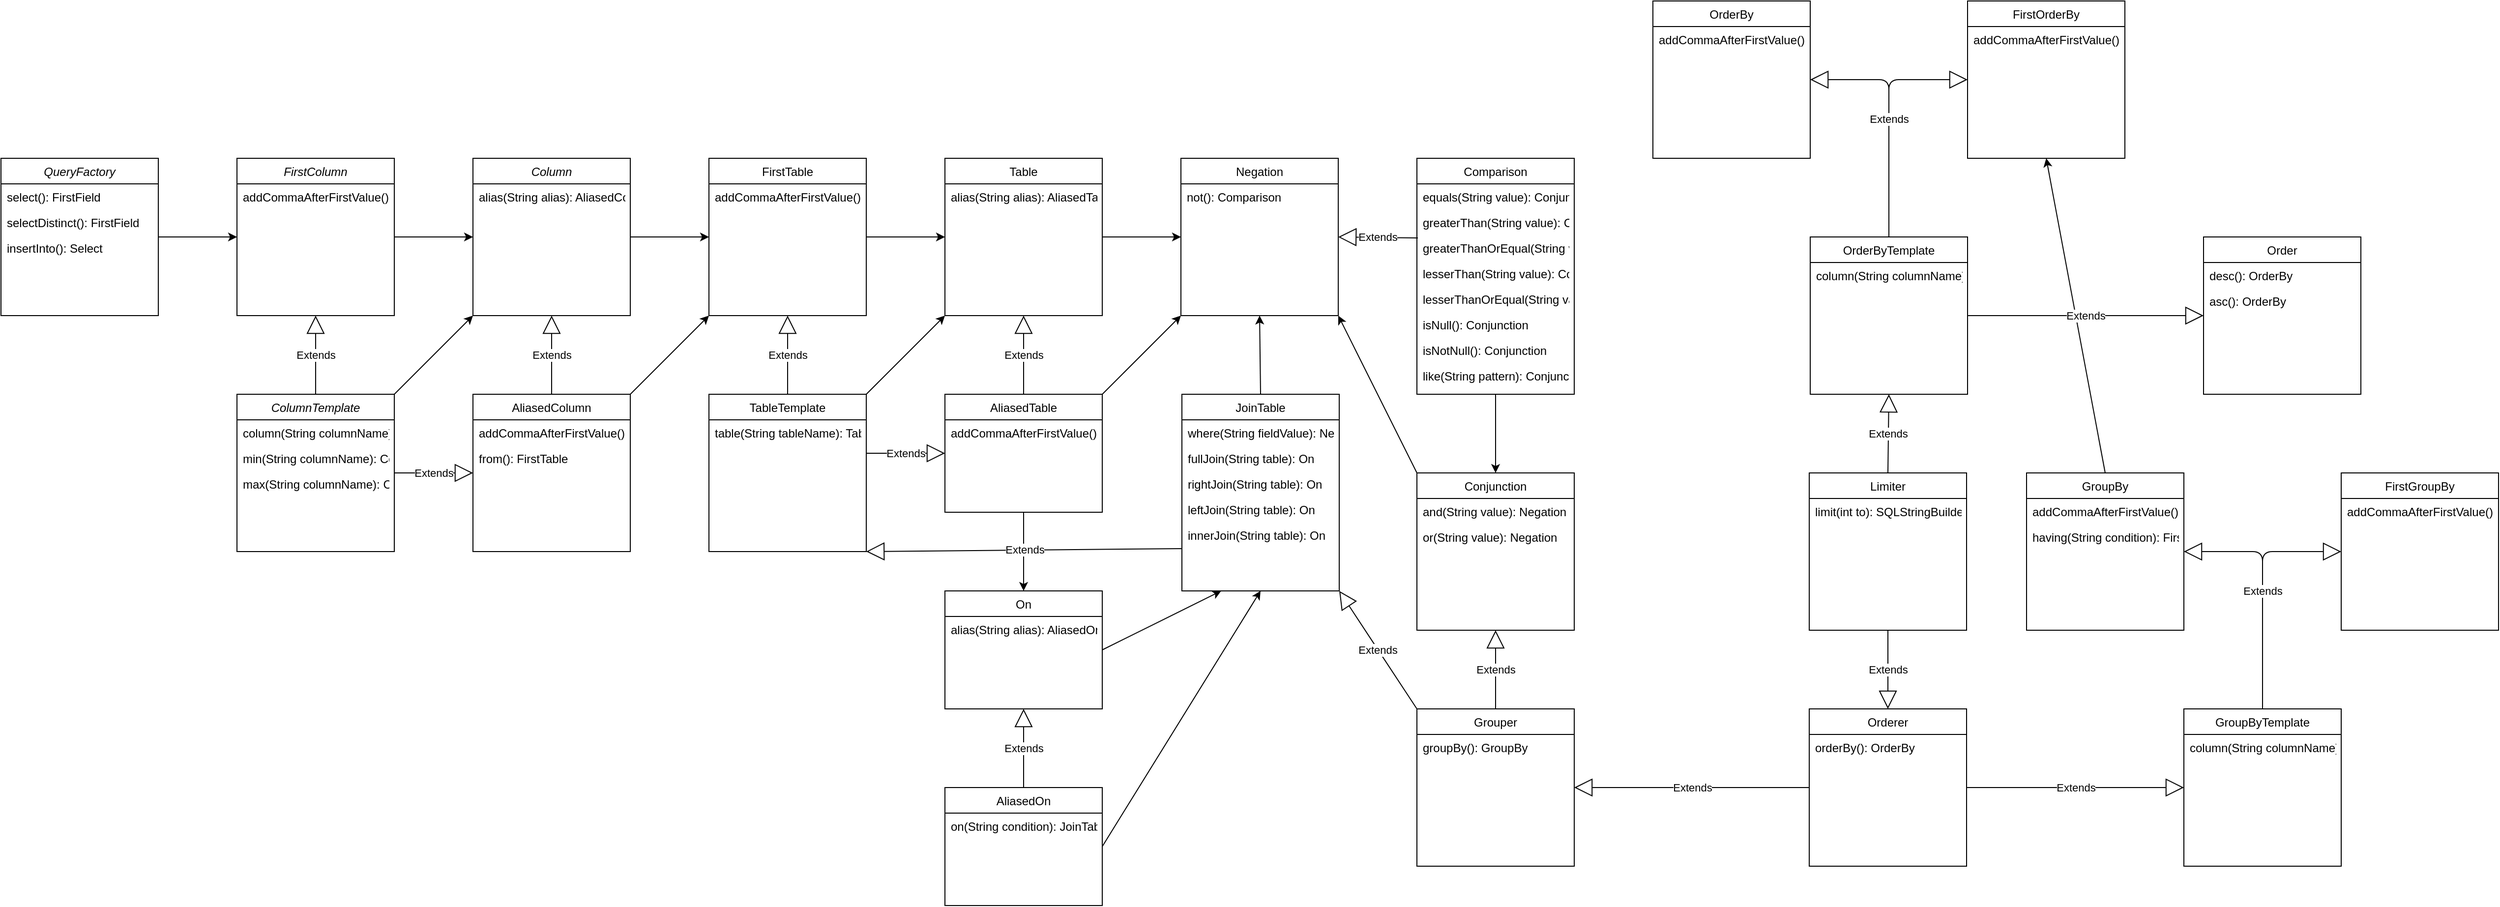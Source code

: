 <mxfile version="14.6.6" type="device"><diagram id="C5RBs43oDa-KdzZeNtuy" name="Page-1"><mxGraphModel dx="1026" dy="450" grid="1" gridSize="10" guides="1" tooltips="1" connect="1" arrows="1" fold="1" page="1" pageScale="1" pageWidth="827" pageHeight="1169" math="0" shadow="0"><root><mxCell id="WIyWlLk6GJQsqaUBKTNV-0"/><mxCell id="WIyWlLk6GJQsqaUBKTNV-1" parent="WIyWlLk6GJQsqaUBKTNV-0"/><mxCell id="zkfFHV4jXpPFQw0GAbJ--0" value="Column" style="swimlane;fontStyle=2;align=center;verticalAlign=top;childLayout=stackLayout;horizontal=1;startSize=26;horizontalStack=0;resizeParent=1;resizeLast=0;collapsible=1;marginBottom=0;rounded=0;shadow=0;strokeWidth=1;" parent="WIyWlLk6GJQsqaUBKTNV-1" vertex="1"><mxGeometry x="520" y="280" width="160" height="160" as="geometry"><mxRectangle x="230" y="140" width="160" height="26" as="alternateBounds"/></mxGeometry></mxCell><mxCell id="h24zk3NHVWU1S0sZ4Jsn-0" value="alias(String alias): AliasedColumn" style="text;align=left;verticalAlign=top;spacingLeft=4;spacingRight=4;overflow=hidden;rotatable=0;points=[[0,0.5],[1,0.5]];portConstraint=eastwest;" parent="zkfFHV4jXpPFQw0GAbJ--0" vertex="1"><mxGeometry y="26" width="160" height="26" as="geometry"/></mxCell><mxCell id="zkfFHV4jXpPFQw0GAbJ--17" value="Table" style="swimlane;fontStyle=0;align=center;verticalAlign=top;childLayout=stackLayout;horizontal=1;startSize=26;horizontalStack=0;resizeParent=1;resizeLast=0;collapsible=1;marginBottom=0;rounded=0;shadow=0;strokeWidth=1;" parent="WIyWlLk6GJQsqaUBKTNV-1" vertex="1"><mxGeometry x="1000" y="280" width="160" height="160" as="geometry"><mxRectangle x="550" y="140" width="160" height="26" as="alternateBounds"/></mxGeometry></mxCell><mxCell id="zkfFHV4jXpPFQw0GAbJ--24" value="alias(String alias): AliasedTable" style="text;align=left;verticalAlign=top;spacingLeft=4;spacingRight=4;overflow=hidden;rotatable=0;points=[[0,0.5],[1,0.5]];portConstraint=eastwest;" parent="zkfFHV4jXpPFQw0GAbJ--17" vertex="1"><mxGeometry y="26" width="160" height="26" as="geometry"/></mxCell><mxCell id="h24zk3NHVWU1S0sZ4Jsn-3" value="Conjunction" style="swimlane;fontStyle=0;align=center;verticalAlign=top;childLayout=stackLayout;horizontal=1;startSize=26;horizontalStack=0;resizeParent=1;resizeLast=0;collapsible=1;marginBottom=0;rounded=0;shadow=0;strokeWidth=1;" parent="WIyWlLk6GJQsqaUBKTNV-1" vertex="1"><mxGeometry x="1480" y="600" width="160" height="160" as="geometry"><mxRectangle x="550" y="140" width="160" height="26" as="alternateBounds"/></mxGeometry></mxCell><mxCell id="h24zk3NHVWU1S0sZ4Jsn-6" value="and(String value): Negation" style="text;align=left;verticalAlign=top;spacingLeft=4;spacingRight=4;overflow=hidden;rotatable=0;points=[[0,0.5],[1,0.5]];portConstraint=eastwest;" parent="h24zk3NHVWU1S0sZ4Jsn-3" vertex="1"><mxGeometry y="26" width="160" height="26" as="geometry"/></mxCell><mxCell id="h24zk3NHVWU1S0sZ4Jsn-32" value="or(String value): Negation" style="text;align=left;verticalAlign=top;spacingLeft=4;spacingRight=4;overflow=hidden;rotatable=0;points=[[0,0.5],[1,0.5]];portConstraint=eastwest;" parent="h24zk3NHVWU1S0sZ4Jsn-3" vertex="1"><mxGeometry y="52" width="160" height="26" as="geometry"/></mxCell><mxCell id="h24zk3NHVWU1S0sZ4Jsn-11" value="QueryFactory" style="swimlane;fontStyle=2;align=center;verticalAlign=top;childLayout=stackLayout;horizontal=1;startSize=26;horizontalStack=0;resizeParent=1;resizeLast=0;collapsible=1;marginBottom=0;rounded=0;shadow=0;strokeWidth=1;" parent="WIyWlLk6GJQsqaUBKTNV-1" vertex="1"><mxGeometry x="40" y="280" width="160" height="160" as="geometry"><mxRectangle x="230" y="140" width="160" height="26" as="alternateBounds"/></mxGeometry></mxCell><mxCell id="h24zk3NHVWU1S0sZ4Jsn-12" value="select(): FirstField" style="text;align=left;verticalAlign=top;spacingLeft=4;spacingRight=4;overflow=hidden;rotatable=0;points=[[0,0.5],[1,0.5]];portConstraint=eastwest;" parent="h24zk3NHVWU1S0sZ4Jsn-11" vertex="1"><mxGeometry y="26" width="160" height="26" as="geometry"/></mxCell><mxCell id="h24zk3NHVWU1S0sZ4Jsn-14" value="selectDistinct(): FirstField" style="text;align=left;verticalAlign=top;spacingLeft=4;spacingRight=4;overflow=hidden;rotatable=0;points=[[0,0.5],[1,0.5]];portConstraint=eastwest;" parent="h24zk3NHVWU1S0sZ4Jsn-11" vertex="1"><mxGeometry y="52" width="160" height="26" as="geometry"/></mxCell><mxCell id="h1repfMXLiARq4BlfmfQ-0" value="insertInto(): Select" style="text;align=left;verticalAlign=top;spacingLeft=4;spacingRight=4;overflow=hidden;rotatable=0;points=[[0,0.5],[1,0.5]];portConstraint=eastwest;" parent="h24zk3NHVWU1S0sZ4Jsn-11" vertex="1"><mxGeometry y="78" width="160" height="26" as="geometry"/></mxCell><mxCell id="h24zk3NHVWU1S0sZ4Jsn-25" value="AliasedColumn" style="swimlane;fontStyle=0;align=center;verticalAlign=top;childLayout=stackLayout;horizontal=1;startSize=26;horizontalStack=0;resizeParent=1;resizeLast=0;collapsible=1;marginBottom=0;rounded=0;shadow=0;strokeWidth=1;" parent="WIyWlLk6GJQsqaUBKTNV-1" vertex="1"><mxGeometry x="520" y="520" width="160" height="160" as="geometry"><mxRectangle x="550" y="140" width="160" height="26" as="alternateBounds"/></mxGeometry></mxCell><mxCell id="Hs2EF_9010h0EkMGhD_J-79" value="addCommaAfterFirstValue(): void" style="text;align=left;verticalAlign=top;spacingLeft=4;spacingRight=4;overflow=hidden;rotatable=0;points=[[0,0.5],[1,0.5]];portConstraint=eastwest;" vertex="1" parent="h24zk3NHVWU1S0sZ4Jsn-25"><mxGeometry y="26" width="160" height="26" as="geometry"/></mxCell><mxCell id="h24zk3NHVWU1S0sZ4Jsn-28" value="from(): FirstTable" style="text;align=left;verticalAlign=top;spacingLeft=4;spacingRight=4;overflow=hidden;rotatable=0;points=[[0,0.5],[1,0.5]];portConstraint=eastwest;" parent="h24zk3NHVWU1S0sZ4Jsn-25" vertex="1"><mxGeometry y="52" width="160" height="26" as="geometry"/></mxCell><mxCell id="h24zk3NHVWU1S0sZ4Jsn-30" value="" style="endArrow=classic;html=1;entryX=0;entryY=0.5;entryDx=0;entryDy=0;" parent="WIyWlLk6GJQsqaUBKTNV-1" target="Hs2EF_9010h0EkMGhD_J-81" edge="1"><mxGeometry width="50" height="50" relative="1" as="geometry"><mxPoint x="680" y="360" as="sourcePoint"/><mxPoint x="760" y="397" as="targetPoint"/></mxGeometry></mxCell><mxCell id="h24zk3NHVWU1S0sZ4Jsn-34" value="On" style="swimlane;fontStyle=0;align=center;verticalAlign=top;childLayout=stackLayout;horizontal=1;startSize=26;horizontalStack=0;resizeParent=1;resizeLast=0;collapsible=1;marginBottom=0;rounded=0;shadow=0;strokeWidth=1;" parent="WIyWlLk6GJQsqaUBKTNV-1" vertex="1"><mxGeometry x="1000" y="720" width="160" height="120" as="geometry"><mxRectangle x="550" y="140" width="160" height="26" as="alternateBounds"/></mxGeometry></mxCell><mxCell id="Hs2EF_9010h0EkMGhD_J-50" value="alias(String alias): AliasedOn" style="text;align=left;verticalAlign=top;spacingLeft=4;spacingRight=4;overflow=hidden;rotatable=0;points=[[0,0.5],[1,0.5]];portConstraint=eastwest;" vertex="1" parent="h24zk3NHVWU1S0sZ4Jsn-34"><mxGeometry y="26" width="160" height="26" as="geometry"/></mxCell><mxCell id="h24zk3NHVWU1S0sZ4Jsn-42" value="" style="endArrow=classic;html=1;entryX=0;entryY=1;entryDx=0;entryDy=0;exitX=1;exitY=0;exitDx=0;exitDy=0;" parent="WIyWlLk6GJQsqaUBKTNV-1" source="h24zk3NHVWU1S0sZ4Jsn-25" target="Hs2EF_9010h0EkMGhD_J-81" edge="1"><mxGeometry width="50" height="50" relative="1" as="geometry"><mxPoint x="680" y="530" as="sourcePoint"/><mxPoint x="760" y="531" as="targetPoint"/></mxGeometry></mxCell><mxCell id="h24zk3NHVWU1S0sZ4Jsn-43" value="Negation" style="swimlane;fontStyle=0;align=center;verticalAlign=top;childLayout=stackLayout;horizontal=1;startSize=26;horizontalStack=0;resizeParent=1;resizeLast=0;collapsible=1;marginBottom=0;rounded=0;shadow=0;strokeWidth=1;" parent="WIyWlLk6GJQsqaUBKTNV-1" vertex="1"><mxGeometry x="1240" y="280" width="160" height="160" as="geometry"><mxRectangle x="550" y="140" width="160" height="26" as="alternateBounds"/></mxGeometry></mxCell><mxCell id="h24zk3NHVWU1S0sZ4Jsn-48" value="not(): Comparison" style="text;align=left;verticalAlign=top;spacingLeft=4;spacingRight=4;overflow=hidden;rotatable=0;points=[[0,0.5],[1,0.5]];portConstraint=eastwest;" parent="h24zk3NHVWU1S0sZ4Jsn-43" vertex="1"><mxGeometry y="26" width="160" height="26" as="geometry"/></mxCell><mxCell id="h24zk3NHVWU1S0sZ4Jsn-49" value="" style="endArrow=classic;html=1;entryX=0;entryY=0.5;entryDx=0;entryDy=0;exitX=1;exitY=0.5;exitDx=0;exitDy=0;" parent="WIyWlLk6GJQsqaUBKTNV-1" source="zkfFHV4jXpPFQw0GAbJ--17" target="h24zk3NHVWU1S0sZ4Jsn-43" edge="1"><mxGeometry width="50" height="50" relative="1" as="geometry"><mxPoint x="1170" y="390" as="sourcePoint"/><mxPoint x="1250" y="390" as="targetPoint"/></mxGeometry></mxCell><mxCell id="h24zk3NHVWU1S0sZ4Jsn-52" value="FirstColumn" style="swimlane;fontStyle=2;align=center;verticalAlign=top;childLayout=stackLayout;horizontal=1;startSize=26;horizontalStack=0;resizeParent=1;resizeLast=0;collapsible=1;marginBottom=0;rounded=0;shadow=0;strokeWidth=1;" parent="WIyWlLk6GJQsqaUBKTNV-1" vertex="1"><mxGeometry x="280" y="280" width="160" height="160" as="geometry"><mxRectangle x="230" y="140" width="160" height="26" as="alternateBounds"/></mxGeometry></mxCell><mxCell id="Hs2EF_9010h0EkMGhD_J-70" value="addCommaAfterFirstValue(): void" style="text;align=left;verticalAlign=top;spacingLeft=4;spacingRight=4;overflow=hidden;rotatable=0;points=[[0,0.5],[1,0.5]];portConstraint=eastwest;" vertex="1" parent="h24zk3NHVWU1S0sZ4Jsn-52"><mxGeometry y="26" width="160" height="26" as="geometry"/></mxCell><mxCell id="h24zk3NHVWU1S0sZ4Jsn-60" value="" style="endArrow=classic;html=1;entryX=0;entryY=0.5;entryDx=0;entryDy=0;exitX=1;exitY=0.5;exitDx=0;exitDy=0;" parent="WIyWlLk6GJQsqaUBKTNV-1" source="h24zk3NHVWU1S0sZ4Jsn-52" target="zkfFHV4jXpPFQw0GAbJ--0" edge="1"><mxGeometry width="50" height="50" relative="1" as="geometry"><mxPoint x="440" y="379" as="sourcePoint"/><mxPoint x="520" y="379" as="targetPoint"/></mxGeometry></mxCell><mxCell id="h1repfMXLiARq4BlfmfQ-1" value="" style="endArrow=classic;html=1;entryX=0;entryY=0.5;entryDx=0;entryDy=0;exitX=1;exitY=0.077;exitDx=0;exitDy=0;exitPerimeter=0;" parent="WIyWlLk6GJQsqaUBKTNV-1" source="h1repfMXLiARq4BlfmfQ-0" target="h24zk3NHVWU1S0sZ4Jsn-52" edge="1"><mxGeometry width="50" height="50" relative="1" as="geometry"><mxPoint x="240" y="371" as="sourcePoint"/><mxPoint x="280" y="371" as="targetPoint"/></mxGeometry></mxCell><mxCell id="h1repfMXLiARq4BlfmfQ-3" value="AliasedTable" style="swimlane;fontStyle=0;align=center;verticalAlign=top;childLayout=stackLayout;horizontal=1;startSize=26;horizontalStack=0;resizeParent=1;resizeLast=0;collapsible=1;marginBottom=0;rounded=0;shadow=0;strokeWidth=1;" parent="WIyWlLk6GJQsqaUBKTNV-1" vertex="1"><mxGeometry x="1000" y="520" width="160" height="120" as="geometry"><mxRectangle x="550" y="140" width="160" height="26" as="alternateBounds"/></mxGeometry></mxCell><mxCell id="Hs2EF_9010h0EkMGhD_J-89" value="addCommaAfterFirstValue(): void" style="text;align=left;verticalAlign=top;spacingLeft=4;spacingRight=4;overflow=hidden;rotatable=0;points=[[0,0.5],[1,0.5]];portConstraint=eastwest;" vertex="1" parent="h1repfMXLiARq4BlfmfQ-3"><mxGeometry y="26" width="160" height="26" as="geometry"/></mxCell><mxCell id="h1repfMXLiARq4BlfmfQ-11" value="Extends" style="endArrow=block;endSize=16;endFill=0;html=1;exitX=0.5;exitY=0;exitDx=0;exitDy=0;entryX=0.5;entryY=1;entryDx=0;entryDy=0;" parent="WIyWlLk6GJQsqaUBKTNV-1" source="h24zk3NHVWU1S0sZ4Jsn-25" target="zkfFHV4jXpPFQw0GAbJ--0" edge="1"><mxGeometry width="160" relative="1" as="geometry"><mxPoint x="580" y="510" as="sourcePoint"/><mxPoint x="740" y="510" as="targetPoint"/></mxGeometry></mxCell><mxCell id="h1repfMXLiARq4BlfmfQ-12" value="Extends" style="endArrow=block;endSize=16;endFill=0;html=1;exitX=0.5;exitY=0;exitDx=0;exitDy=0;entryX=0.5;entryY=1;entryDx=0;entryDy=0;" parent="WIyWlLk6GJQsqaUBKTNV-1" source="h1repfMXLiARq4BlfmfQ-3" target="zkfFHV4jXpPFQw0GAbJ--17" edge="1"><mxGeometry width="160" relative="1" as="geometry"><mxPoint x="850" y="610" as="sourcePoint"/><mxPoint x="850" y="530" as="targetPoint"/></mxGeometry></mxCell><mxCell id="h1repfMXLiARq4BlfmfQ-13" value="JoinTable" style="swimlane;fontStyle=0;align=center;verticalAlign=top;childLayout=stackLayout;horizontal=1;startSize=26;horizontalStack=0;resizeParent=1;resizeLast=0;collapsible=1;marginBottom=0;rounded=0;shadow=0;strokeWidth=1;" parent="WIyWlLk6GJQsqaUBKTNV-1" vertex="1"><mxGeometry x="1241" y="520" width="160" height="200" as="geometry"><mxRectangle x="550" y="140" width="160" height="26" as="alternateBounds"/></mxGeometry></mxCell><mxCell id="h1repfMXLiARq4BlfmfQ-15" value="where(String fieldValue): Negation" style="text;align=left;verticalAlign=top;spacingLeft=4;spacingRight=4;overflow=hidden;rotatable=0;points=[[0,0.5],[1,0.5]];portConstraint=eastwest;" parent="h1repfMXLiARq4BlfmfQ-13" vertex="1"><mxGeometry y="26" width="160" height="26" as="geometry"/></mxCell><mxCell id="h1repfMXLiARq4BlfmfQ-19" value="fullJoin(String table): On" style="text;align=left;verticalAlign=top;spacingLeft=4;spacingRight=4;overflow=hidden;rotatable=0;points=[[0,0.5],[1,0.5]];portConstraint=eastwest;" parent="h1repfMXLiARq4BlfmfQ-13" vertex="1"><mxGeometry y="52" width="160" height="26" as="geometry"/></mxCell><mxCell id="h1repfMXLiARq4BlfmfQ-18" value="rightJoin(String table): On" style="text;align=left;verticalAlign=top;spacingLeft=4;spacingRight=4;overflow=hidden;rotatable=0;points=[[0,0.5],[1,0.5]];portConstraint=eastwest;" parent="h1repfMXLiARq4BlfmfQ-13" vertex="1"><mxGeometry y="78" width="160" height="26" as="geometry"/></mxCell><mxCell id="h1repfMXLiARq4BlfmfQ-17" value="leftJoin(String table): On" style="text;align=left;verticalAlign=top;spacingLeft=4;spacingRight=4;overflow=hidden;rotatable=0;points=[[0,0.5],[1,0.5]];portConstraint=eastwest;" parent="h1repfMXLiARq4BlfmfQ-13" vertex="1"><mxGeometry y="104" width="160" height="26" as="geometry"/></mxCell><mxCell id="h1repfMXLiARq4BlfmfQ-16" value="innerJoin(String table): On" style="text;align=left;verticalAlign=top;spacingLeft=4;spacingRight=4;overflow=hidden;rotatable=0;points=[[0,0.5],[1,0.5]];portConstraint=eastwest;" parent="h1repfMXLiARq4BlfmfQ-13" vertex="1"><mxGeometry y="130" width="160" height="26" as="geometry"/></mxCell><mxCell id="h1repfMXLiARq4BlfmfQ-21" value="Comparison" style="swimlane;fontStyle=0;align=center;verticalAlign=top;childLayout=stackLayout;horizontal=1;startSize=26;horizontalStack=0;resizeParent=1;resizeLast=0;collapsible=1;marginBottom=0;rounded=0;shadow=0;strokeWidth=1;" parent="WIyWlLk6GJQsqaUBKTNV-1" vertex="1"><mxGeometry x="1480" y="280" width="160" height="240" as="geometry"><mxRectangle x="550" y="140" width="160" height="26" as="alternateBounds"/></mxGeometry></mxCell><mxCell id="h1repfMXLiARq4BlfmfQ-22" value="equals(String value): Conjunction" style="text;align=left;verticalAlign=top;spacingLeft=4;spacingRight=4;overflow=hidden;rotatable=0;points=[[0,0.5],[1,0.5]];portConstraint=eastwest;" parent="h1repfMXLiARq4BlfmfQ-21" vertex="1"><mxGeometry y="26" width="160" height="26" as="geometry"/></mxCell><mxCell id="h1repfMXLiARq4BlfmfQ-23" value="greaterThan(String value): Conjunction" style="text;align=left;verticalAlign=top;spacingLeft=4;spacingRight=4;overflow=hidden;rotatable=0;points=[[0,0.5],[1,0.5]];portConstraint=eastwest;" parent="h1repfMXLiARq4BlfmfQ-21" vertex="1"><mxGeometry y="52" width="160" height="26" as="geometry"/></mxCell><mxCell id="h1repfMXLiARq4BlfmfQ-24" value="greaterThanOrEqual(String value): Conjunction" style="text;align=left;verticalAlign=top;spacingLeft=4;spacingRight=4;overflow=hidden;rotatable=0;points=[[0,0.5],[1,0.5]];portConstraint=eastwest;" parent="h1repfMXLiARq4BlfmfQ-21" vertex="1"><mxGeometry y="78" width="160" height="26" as="geometry"/></mxCell><mxCell id="h1repfMXLiARq4BlfmfQ-25" value="lesserThan(String value): Conjunction" style="text;align=left;verticalAlign=top;spacingLeft=4;spacingRight=4;overflow=hidden;rotatable=0;points=[[0,0.5],[1,0.5]];portConstraint=eastwest;" parent="h1repfMXLiARq4BlfmfQ-21" vertex="1"><mxGeometry y="104" width="160" height="26" as="geometry"/></mxCell><mxCell id="h1repfMXLiARq4BlfmfQ-26" value="lesserThanOrEqual(String value): Conjunction" style="text;align=left;verticalAlign=top;spacingLeft=4;spacingRight=4;overflow=hidden;rotatable=0;points=[[0,0.5],[1,0.5]];portConstraint=eastwest;" parent="h1repfMXLiARq4BlfmfQ-21" vertex="1"><mxGeometry y="130" width="160" height="26" as="geometry"/></mxCell><mxCell id="h1repfMXLiARq4BlfmfQ-32" value="isNull(): Conjunction" style="text;align=left;verticalAlign=top;spacingLeft=4;spacingRight=4;overflow=hidden;rotatable=0;points=[[0,0.5],[1,0.5]];portConstraint=eastwest;" parent="h1repfMXLiARq4BlfmfQ-21" vertex="1"><mxGeometry y="156" width="160" height="26" as="geometry"/></mxCell><mxCell id="h1repfMXLiARq4BlfmfQ-33" value="isNotNull(): Conjunction" style="text;align=left;verticalAlign=top;spacingLeft=4;spacingRight=4;overflow=hidden;rotatable=0;points=[[0,0.5],[1,0.5]];portConstraint=eastwest;" parent="h1repfMXLiARq4BlfmfQ-21" vertex="1"><mxGeometry y="182" width="160" height="26" as="geometry"/></mxCell><mxCell id="h1repfMXLiARq4BlfmfQ-34" value="like(String pattern): Conjunction" style="text;align=left;verticalAlign=top;spacingLeft=4;spacingRight=4;overflow=hidden;rotatable=0;points=[[0,0.5],[1,0.5]];portConstraint=eastwest;" parent="h1repfMXLiARq4BlfmfQ-21" vertex="1"><mxGeometry y="208" width="160" height="32" as="geometry"/></mxCell><mxCell id="h1repfMXLiARq4BlfmfQ-28" value="Extends" style="endArrow=block;endSize=16;endFill=0;html=1;exitX=0.006;exitY=0.115;exitDx=0;exitDy=0;entryX=1;entryY=0.5;entryDx=0;entryDy=0;exitPerimeter=0;" parent="WIyWlLk6GJQsqaUBKTNV-1" source="h1repfMXLiARq4BlfmfQ-24" target="h24zk3NHVWU1S0sZ4Jsn-43" edge="1"><mxGeometry width="160" relative="1" as="geometry"><mxPoint x="1090" y="530" as="sourcePoint"/><mxPoint x="1090" y="450" as="targetPoint"/></mxGeometry></mxCell><mxCell id="h1repfMXLiARq4BlfmfQ-29" value="" style="endArrow=classic;html=1;entryX=0.5;entryY=0;entryDx=0;entryDy=0;exitX=0.5;exitY=1;exitDx=0;exitDy=0;" parent="WIyWlLk6GJQsqaUBKTNV-1" source="h1repfMXLiARq4BlfmfQ-21" target="h24zk3NHVWU1S0sZ4Jsn-3" edge="1"><mxGeometry width="50" height="50" relative="1" as="geometry"><mxPoint x="1941" y="811" as="sourcePoint"/><mxPoint x="1762" y="470" as="targetPoint"/></mxGeometry></mxCell><mxCell id="h1repfMXLiARq4BlfmfQ-30" value="" style="endArrow=classic;html=1;entryX=0;entryY=1;entryDx=0;entryDy=0;exitX=1;exitY=0;exitDx=0;exitDy=0;" parent="WIyWlLk6GJQsqaUBKTNV-1" source="h1repfMXLiARq4BlfmfQ-3" target="h24zk3NHVWU1S0sZ4Jsn-43" edge="1"><mxGeometry width="50" height="50" relative="1" as="geometry"><mxPoint x="1490" y="490" as="sourcePoint"/><mxPoint x="1250" y="530" as="targetPoint"/></mxGeometry></mxCell><mxCell id="h1repfMXLiARq4BlfmfQ-31" value="" style="endArrow=classic;html=1;entryX=0.5;entryY=1;entryDx=0;entryDy=0;exitX=0.5;exitY=0;exitDx=0;exitDy=0;" parent="WIyWlLk6GJQsqaUBKTNV-1" source="h1repfMXLiARq4BlfmfQ-13" target="h24zk3NHVWU1S0sZ4Jsn-43" edge="1"><mxGeometry width="50" height="50" relative="1" as="geometry"><mxPoint x="1520" y="560" as="sourcePoint"/><mxPoint x="1250" y="610" as="targetPoint"/></mxGeometry></mxCell><mxCell id="Hs2EF_9010h0EkMGhD_J-0" value="GroupBy" style="swimlane;fontStyle=0;align=center;verticalAlign=top;childLayout=stackLayout;horizontal=1;startSize=26;horizontalStack=0;resizeParent=1;resizeLast=0;collapsible=1;marginBottom=0;rounded=0;shadow=0;strokeWidth=1;" vertex="1" parent="WIyWlLk6GJQsqaUBKTNV-1"><mxGeometry x="2100" y="600" width="160" height="160" as="geometry"><mxRectangle x="550" y="140" width="160" height="26" as="alternateBounds"/></mxGeometry></mxCell><mxCell id="Hs2EF_9010h0EkMGhD_J-1" value="addCommaAfterFirstValue(): void" style="text;align=left;verticalAlign=top;spacingLeft=4;spacingRight=4;overflow=hidden;rotatable=0;points=[[0,0.5],[1,0.5]];portConstraint=eastwest;" vertex="1" parent="Hs2EF_9010h0EkMGhD_J-0"><mxGeometry y="26" width="160" height="26" as="geometry"/></mxCell><mxCell id="Hs2EF_9010h0EkMGhD_J-45" value="having(String condition): FirstOrderBy" style="text;align=left;verticalAlign=top;spacingLeft=4;spacingRight=4;overflow=hidden;rotatable=0;points=[[0,0.5],[1,0.5]];portConstraint=eastwest;" vertex="1" parent="Hs2EF_9010h0EkMGhD_J-0"><mxGeometry y="52" width="160" height="26" as="geometry"/></mxCell><mxCell id="Hs2EF_9010h0EkMGhD_J-6" value="OrderByTemplate" style="swimlane;fontStyle=0;align=center;verticalAlign=top;childLayout=stackLayout;horizontal=1;startSize=26;horizontalStack=0;resizeParent=1;resizeLast=0;collapsible=1;marginBottom=0;rounded=0;shadow=0;strokeWidth=1;" vertex="1" parent="WIyWlLk6GJQsqaUBKTNV-1"><mxGeometry x="1880" y="360" width="160" height="160" as="geometry"><mxRectangle x="550" y="140" width="160" height="26" as="alternateBounds"/></mxGeometry></mxCell><mxCell id="Hs2EF_9010h0EkMGhD_J-7" value="column(String columnName): Order" style="text;align=left;verticalAlign=top;spacingLeft=4;spacingRight=4;overflow=hidden;rotatable=0;points=[[0,0.5],[1,0.5]];portConstraint=eastwest;" vertex="1" parent="Hs2EF_9010h0EkMGhD_J-6"><mxGeometry y="26" width="160" height="26" as="geometry"/></mxCell><mxCell id="Hs2EF_9010h0EkMGhD_J-11" value="Grouper" style="swimlane;fontStyle=0;align=center;verticalAlign=top;childLayout=stackLayout;horizontal=1;startSize=26;horizontalStack=0;resizeParent=1;resizeLast=0;collapsible=1;marginBottom=0;rounded=0;shadow=0;strokeWidth=1;" vertex="1" parent="WIyWlLk6GJQsqaUBKTNV-1"><mxGeometry x="1480" y="840" width="160" height="160" as="geometry"><mxRectangle x="550" y="140" width="160" height="26" as="alternateBounds"/></mxGeometry></mxCell><mxCell id="Hs2EF_9010h0EkMGhD_J-14" value="groupBy(): GroupBy" style="text;align=left;verticalAlign=top;spacingLeft=4;spacingRight=4;overflow=hidden;rotatable=0;points=[[0,0.5],[1,0.5]];portConstraint=eastwest;" vertex="1" parent="Hs2EF_9010h0EkMGhD_J-11"><mxGeometry y="26" width="160" height="26" as="geometry"/></mxCell><mxCell id="Hs2EF_9010h0EkMGhD_J-15" value="Orderer" style="swimlane;fontStyle=0;align=center;verticalAlign=top;childLayout=stackLayout;horizontal=1;startSize=26;horizontalStack=0;resizeParent=1;resizeLast=0;collapsible=1;marginBottom=0;rounded=0;shadow=0;strokeWidth=1;" vertex="1" parent="WIyWlLk6GJQsqaUBKTNV-1"><mxGeometry x="1879" y="840" width="160" height="160" as="geometry"><mxRectangle x="550" y="140" width="160" height="26" as="alternateBounds"/></mxGeometry></mxCell><mxCell id="Hs2EF_9010h0EkMGhD_J-16" value="orderBy(): OrderBy" style="text;align=left;verticalAlign=top;spacingLeft=4;spacingRight=4;overflow=hidden;rotatable=0;points=[[0,0.5],[1,0.5]];portConstraint=eastwest;" vertex="1" parent="Hs2EF_9010h0EkMGhD_J-15"><mxGeometry y="26" width="160" height="26" as="geometry"/></mxCell><mxCell id="Hs2EF_9010h0EkMGhD_J-18" value="Extends" style="endArrow=block;endSize=16;endFill=0;html=1;exitX=0;exitY=0.5;exitDx=0;exitDy=0;entryX=1;entryY=0.5;entryDx=0;entryDy=0;" edge="1" parent="WIyWlLk6GJQsqaUBKTNV-1" source="Hs2EF_9010h0EkMGhD_J-15" target="Hs2EF_9010h0EkMGhD_J-11"><mxGeometry width="160" relative="1" as="geometry"><mxPoint x="1571" y="1100" as="sourcePoint"/><mxPoint x="1821" y="920" as="targetPoint"/></mxGeometry></mxCell><mxCell id="Hs2EF_9010h0EkMGhD_J-19" value="Extends" style="endArrow=block;endSize=16;endFill=0;html=1;exitX=1;exitY=0.5;exitDx=0;exitDy=0;entryX=0;entryY=0.5;entryDx=0;entryDy=0;" edge="1" parent="WIyWlLk6GJQsqaUBKTNV-1" source="Hs2EF_9010h0EkMGhD_J-15" target="Hs2EF_9010h0EkMGhD_J-30"><mxGeometry width="160" relative="1" as="geometry"><mxPoint x="1670" y="930" as="sourcePoint"/><mxPoint x="2060" y="1050" as="targetPoint"/></mxGeometry></mxCell><mxCell id="Hs2EF_9010h0EkMGhD_J-20" value="Extends" style="endArrow=block;endSize=16;endFill=0;html=1;entryX=0.5;entryY=1;entryDx=0;entryDy=0;exitX=0.5;exitY=0;exitDx=0;exitDy=0;" edge="1" parent="WIyWlLk6GJQsqaUBKTNV-1" source="Hs2EF_9010h0EkMGhD_J-11" target="h24zk3NHVWU1S0sZ4Jsn-3"><mxGeometry width="160" relative="1" as="geometry"><mxPoint x="1841" y="800" as="sourcePoint"/><mxPoint x="1842" y="1030" as="targetPoint"/></mxGeometry></mxCell><mxCell id="Hs2EF_9010h0EkMGhD_J-21" value="" style="endArrow=classic;html=1;entryX=0.5;entryY=1;entryDx=0;entryDy=0;exitX=0.5;exitY=0;exitDx=0;exitDy=0;" edge="1" parent="WIyWlLk6GJQsqaUBKTNV-1" source="Hs2EF_9010h0EkMGhD_J-0" target="Hs2EF_9010h0EkMGhD_J-38"><mxGeometry width="50" height="50" relative="1" as="geometry"><mxPoint x="2691" y="370" as="sourcePoint"/><mxPoint x="2371" y="320" as="targetPoint"/></mxGeometry></mxCell><mxCell id="Hs2EF_9010h0EkMGhD_J-22" value="Limiter" style="swimlane;fontStyle=0;align=center;verticalAlign=top;childLayout=stackLayout;horizontal=1;startSize=26;horizontalStack=0;resizeParent=1;resizeLast=0;collapsible=1;marginBottom=0;rounded=0;shadow=0;strokeWidth=1;" vertex="1" parent="WIyWlLk6GJQsqaUBKTNV-1"><mxGeometry x="1879" y="600" width="160" height="160" as="geometry"><mxRectangle x="550" y="140" width="160" height="26" as="alternateBounds"/></mxGeometry></mxCell><mxCell id="Hs2EF_9010h0EkMGhD_J-23" value="limit(int to): SQLStringBuilder" style="text;align=left;verticalAlign=top;spacingLeft=4;spacingRight=4;overflow=hidden;rotatable=0;points=[[0,0.5],[1,0.5]];portConstraint=eastwest;" vertex="1" parent="Hs2EF_9010h0EkMGhD_J-22"><mxGeometry y="26" width="160" height="26" as="geometry"/></mxCell><mxCell id="Hs2EF_9010h0EkMGhD_J-24" value="Order" style="swimlane;fontStyle=0;align=center;verticalAlign=top;childLayout=stackLayout;horizontal=1;startSize=26;horizontalStack=0;resizeParent=1;resizeLast=0;collapsible=1;marginBottom=0;rounded=0;shadow=0;strokeWidth=1;" vertex="1" parent="WIyWlLk6GJQsqaUBKTNV-1"><mxGeometry x="2280" y="360" width="160" height="160" as="geometry"><mxRectangle x="550" y="140" width="160" height="26" as="alternateBounds"/></mxGeometry></mxCell><mxCell id="Hs2EF_9010h0EkMGhD_J-25" value="desc(): OrderBy" style="text;align=left;verticalAlign=top;spacingLeft=4;spacingRight=4;overflow=hidden;rotatable=0;points=[[0,0.5],[1,0.5]];portConstraint=eastwest;" vertex="1" parent="Hs2EF_9010h0EkMGhD_J-24"><mxGeometry y="26" width="160" height="26" as="geometry"/></mxCell><mxCell id="Hs2EF_9010h0EkMGhD_J-26" value="asc(): OrderBy" style="text;align=left;verticalAlign=top;spacingLeft=4;spacingRight=4;overflow=hidden;rotatable=0;points=[[0,0.5],[1,0.5]];portConstraint=eastwest;" vertex="1" parent="Hs2EF_9010h0EkMGhD_J-24"><mxGeometry y="52" width="160" height="26" as="geometry"/></mxCell><mxCell id="Hs2EF_9010h0EkMGhD_J-27" value="Extends" style="endArrow=block;endSize=16;endFill=0;html=1;exitX=1;exitY=0.5;exitDx=0;exitDy=0;entryX=0;entryY=0.5;entryDx=0;entryDy=0;" edge="1" parent="WIyWlLk6GJQsqaUBKTNV-1" source="Hs2EF_9010h0EkMGhD_J-6" target="Hs2EF_9010h0EkMGhD_J-24"><mxGeometry width="160" relative="1" as="geometry"><mxPoint x="2301" y="60" as="sourcePoint"/><mxPoint x="1800" y="440" as="targetPoint"/></mxGeometry></mxCell><mxCell id="Hs2EF_9010h0EkMGhD_J-28" value="Extends" style="endArrow=block;endSize=16;endFill=0;html=1;exitX=0;exitY=0;exitDx=0;exitDy=0;entryX=1;entryY=1;entryDx=0;entryDy=0;" edge="1" parent="WIyWlLk6GJQsqaUBKTNV-1" source="Hs2EF_9010h0EkMGhD_J-11" target="h1repfMXLiARq4BlfmfQ-13"><mxGeometry width="160" relative="1" as="geometry"><mxPoint x="1571" y="850" as="sourcePoint"/><mxPoint x="1400" y="920" as="targetPoint"/></mxGeometry></mxCell><mxCell id="Hs2EF_9010h0EkMGhD_J-29" value="" style="endArrow=classic;html=1;entryX=1;entryY=1;entryDx=0;entryDy=0;exitX=0;exitY=0;exitDx=0;exitDy=0;" edge="1" parent="WIyWlLk6GJQsqaUBKTNV-1" source="h24zk3NHVWU1S0sZ4Jsn-3" target="h24zk3NHVWU1S0sZ4Jsn-43"><mxGeometry width="50" height="50" relative="1" as="geometry"><mxPoint x="1571" y="530" as="sourcePoint"/><mxPoint x="1571" y="610" as="targetPoint"/></mxGeometry></mxCell><mxCell id="Hs2EF_9010h0EkMGhD_J-30" value="GroupByTemplate" style="swimlane;fontStyle=0;align=center;verticalAlign=top;childLayout=stackLayout;horizontal=1;startSize=26;horizontalStack=0;resizeParent=1;resizeLast=0;collapsible=1;marginBottom=0;rounded=0;shadow=0;strokeWidth=1;" vertex="1" parent="WIyWlLk6GJQsqaUBKTNV-1"><mxGeometry x="2260" y="840" width="160" height="160" as="geometry"><mxRectangle x="550" y="140" width="160" height="26" as="alternateBounds"/></mxGeometry></mxCell><mxCell id="Hs2EF_9010h0EkMGhD_J-31" value="column(String columnName): GroupBy" style="text;align=left;verticalAlign=top;spacingLeft=4;spacingRight=4;overflow=hidden;rotatable=0;points=[[0,0.5],[1,0.5]];portConstraint=eastwest;" vertex="1" parent="Hs2EF_9010h0EkMGhD_J-30"><mxGeometry y="26" width="160" height="26" as="geometry"/></mxCell><mxCell id="Hs2EF_9010h0EkMGhD_J-32" value="FirstGroupBy" style="swimlane;fontStyle=0;align=center;verticalAlign=top;childLayout=stackLayout;horizontal=1;startSize=26;horizontalStack=0;resizeParent=1;resizeLast=0;collapsible=1;marginBottom=0;rounded=0;shadow=0;strokeWidth=1;" vertex="1" parent="WIyWlLk6GJQsqaUBKTNV-1"><mxGeometry x="2420" y="600" width="160" height="160" as="geometry"><mxRectangle x="550" y="140" width="160" height="26" as="alternateBounds"/></mxGeometry></mxCell><mxCell id="Hs2EF_9010h0EkMGhD_J-33" value="addCommaAfterFirstValue(): void" style="text;align=left;verticalAlign=top;spacingLeft=4;spacingRight=4;overflow=hidden;rotatable=0;points=[[0,0.5],[1,0.5]];portConstraint=eastwest;" vertex="1" parent="Hs2EF_9010h0EkMGhD_J-32"><mxGeometry y="26" width="160" height="26" as="geometry"/></mxCell><mxCell id="Hs2EF_9010h0EkMGhD_J-34" value="Extends" style="endArrow=block;endSize=16;endFill=0;html=1;exitX=0.5;exitY=0;exitDx=0;exitDy=0;entryX=1;entryY=0.5;entryDx=0;entryDy=0;" edge="1" parent="WIyWlLk6GJQsqaUBKTNV-1" source="Hs2EF_9010h0EkMGhD_J-30" target="Hs2EF_9010h0EkMGhD_J-0"><mxGeometry width="160" relative="1" as="geometry"><mxPoint x="2190" y="930" as="sourcePoint"/><mxPoint x="2270" y="930" as="targetPoint"/><Array as="points"><mxPoint x="2340" y="680"/></Array></mxGeometry></mxCell><mxCell id="Hs2EF_9010h0EkMGhD_J-36" value="Extends" style="endArrow=block;endSize=16;endFill=0;html=1;exitX=0.5;exitY=0;exitDx=0;exitDy=0;entryX=0;entryY=0.5;entryDx=0;entryDy=0;" edge="1" parent="WIyWlLk6GJQsqaUBKTNV-1" source="Hs2EF_9010h0EkMGhD_J-30" target="Hs2EF_9010h0EkMGhD_J-32"><mxGeometry width="160" relative="1" as="geometry"><mxPoint x="2350" y="850" as="sourcePoint"/><mxPoint x="2270" y="690" as="targetPoint"/><Array as="points"><mxPoint x="2340" y="680"/></Array></mxGeometry></mxCell><mxCell id="Hs2EF_9010h0EkMGhD_J-38" value="FirstOrderBy" style="swimlane;fontStyle=0;align=center;verticalAlign=top;childLayout=stackLayout;horizontal=1;startSize=26;horizontalStack=0;resizeParent=1;resizeLast=0;collapsible=1;marginBottom=0;rounded=0;shadow=0;strokeWidth=1;" vertex="1" parent="WIyWlLk6GJQsqaUBKTNV-1"><mxGeometry x="2040" y="120" width="160" height="160" as="geometry"><mxRectangle x="550" y="140" width="160" height="26" as="alternateBounds"/></mxGeometry></mxCell><mxCell id="Hs2EF_9010h0EkMGhD_J-39" value="addCommaAfterFirstValue(): void" style="text;align=left;verticalAlign=top;spacingLeft=4;spacingRight=4;overflow=hidden;rotatable=0;points=[[0,0.5],[1,0.5]];portConstraint=eastwest;" vertex="1" parent="Hs2EF_9010h0EkMGhD_J-38"><mxGeometry y="26" width="160" height="26" as="geometry"/></mxCell><mxCell id="Hs2EF_9010h0EkMGhD_J-40" value="OrderBy" style="swimlane;fontStyle=0;align=center;verticalAlign=top;childLayout=stackLayout;horizontal=1;startSize=26;horizontalStack=0;resizeParent=1;resizeLast=0;collapsible=1;marginBottom=0;rounded=0;shadow=0;strokeWidth=1;" vertex="1" parent="WIyWlLk6GJQsqaUBKTNV-1"><mxGeometry x="1720" y="120" width="160" height="160" as="geometry"><mxRectangle x="550" y="140" width="160" height="26" as="alternateBounds"/></mxGeometry></mxCell><mxCell id="Hs2EF_9010h0EkMGhD_J-41" value="addCommaAfterFirstValue(): void" style="text;align=left;verticalAlign=top;spacingLeft=4;spacingRight=4;overflow=hidden;rotatable=0;points=[[0,0.5],[1,0.5]];portConstraint=eastwest;" vertex="1" parent="Hs2EF_9010h0EkMGhD_J-40"><mxGeometry y="26" width="160" height="26" as="geometry"/></mxCell><mxCell id="Hs2EF_9010h0EkMGhD_J-42" value="Extends" style="endArrow=block;endSize=16;endFill=0;html=1;exitX=0.5;exitY=0;exitDx=0;exitDy=0;entryX=1;entryY=0.5;entryDx=0;entryDy=0;" edge="1" parent="WIyWlLk6GJQsqaUBKTNV-1" source="Hs2EF_9010h0EkMGhD_J-6" target="Hs2EF_9010h0EkMGhD_J-40"><mxGeometry width="160" relative="1" as="geometry"><mxPoint x="2301" y="340" as="sourcePoint"/><mxPoint x="2371" y="200" as="targetPoint"/><Array as="points"><mxPoint x="1960" y="200"/></Array></mxGeometry></mxCell><mxCell id="Hs2EF_9010h0EkMGhD_J-43" value="Extends" style="endArrow=block;endSize=16;endFill=0;html=1;exitX=0.5;exitY=0;exitDx=0;exitDy=0;entryX=0;entryY=0.5;entryDx=0;entryDy=0;" edge="1" parent="WIyWlLk6GJQsqaUBKTNV-1" source="Hs2EF_9010h0EkMGhD_J-6" target="Hs2EF_9010h0EkMGhD_J-38"><mxGeometry width="160" relative="1" as="geometry"><mxPoint x="2301" y="360" as="sourcePoint"/><mxPoint x="2221" y="200" as="targetPoint"/><Array as="points"><mxPoint x="1960" y="200"/></Array></mxGeometry></mxCell><mxCell id="Hs2EF_9010h0EkMGhD_J-46" value="Extends" style="endArrow=block;endSize=16;endFill=0;html=1;entryX=0.5;entryY=0;entryDx=0;entryDy=0;exitX=0.5;exitY=1;exitDx=0;exitDy=0;" edge="1" parent="WIyWlLk6GJQsqaUBKTNV-1" source="Hs2EF_9010h0EkMGhD_J-22" target="Hs2EF_9010h0EkMGhD_J-15"><mxGeometry width="160" relative="1" as="geometry"><mxPoint x="1970" y="790" as="sourcePoint"/><mxPoint x="1910" y="930" as="targetPoint"/></mxGeometry></mxCell><mxCell id="Hs2EF_9010h0EkMGhD_J-47" value="Extends" style="endArrow=block;endSize=16;endFill=0;html=1;exitX=0.5;exitY=0;exitDx=0;exitDy=0;entryX=0.5;entryY=1;entryDx=0;entryDy=0;" edge="1" parent="WIyWlLk6GJQsqaUBKTNV-1" source="Hs2EF_9010h0EkMGhD_J-22" target="Hs2EF_9010h0EkMGhD_J-6"><mxGeometry width="160" relative="1" as="geometry"><mxPoint x="1911" y="770" as="sourcePoint"/><mxPoint x="1991" y="570" as="targetPoint"/></mxGeometry></mxCell><mxCell id="Hs2EF_9010h0EkMGhD_J-59" value="" style="endArrow=classic;html=1;entryX=0.5;entryY=0;entryDx=0;entryDy=0;exitX=0.5;exitY=1;exitDx=0;exitDy=0;" edge="1" parent="WIyWlLk6GJQsqaUBKTNV-1" source="h1repfMXLiARq4BlfmfQ-3" target="h24zk3NHVWU1S0sZ4Jsn-34"><mxGeometry width="50" height="50" relative="1" as="geometry"><mxPoint x="1040" y="690" as="sourcePoint"/><mxPoint x="1390" y="750" as="targetPoint"/></mxGeometry></mxCell><mxCell id="Hs2EF_9010h0EkMGhD_J-60" value="" style="endArrow=classic;html=1;exitX=1;exitY=0.5;exitDx=0;exitDy=0;entryX=0.25;entryY=1;entryDx=0;entryDy=0;" edge="1" parent="WIyWlLk6GJQsqaUBKTNV-1" source="h24zk3NHVWU1S0sZ4Jsn-34" target="h1repfMXLiARq4BlfmfQ-13"><mxGeometry width="50" height="50" relative="1" as="geometry"><mxPoint x="1090" y="730" as="sourcePoint"/><mxPoint x="1090" y="810" as="targetPoint"/></mxGeometry></mxCell><mxCell id="Hs2EF_9010h0EkMGhD_J-62" value="Extends" style="endArrow=block;endSize=16;endFill=0;html=1;exitX=0;exitY=1.038;exitDx=0;exitDy=0;exitPerimeter=0;" edge="1" parent="WIyWlLk6GJQsqaUBKTNV-1" source="h1repfMXLiARq4BlfmfQ-16"><mxGeometry width="160" relative="1" as="geometry"><mxPoint x="1330" y="930" as="sourcePoint"/><mxPoint x="920" y="680" as="targetPoint"/></mxGeometry></mxCell><mxCell id="Hs2EF_9010h0EkMGhD_J-63" value="AliasedOn" style="swimlane;fontStyle=0;align=center;verticalAlign=top;childLayout=stackLayout;horizontal=1;startSize=26;horizontalStack=0;resizeParent=1;resizeLast=0;collapsible=1;marginBottom=0;rounded=0;shadow=0;strokeWidth=1;" vertex="1" parent="WIyWlLk6GJQsqaUBKTNV-1"><mxGeometry x="1000" y="920" width="160" height="120" as="geometry"><mxRectangle x="550" y="140" width="160" height="26" as="alternateBounds"/></mxGeometry></mxCell><mxCell id="Hs2EF_9010h0EkMGhD_J-64" value="on(String condition): JoinTable" style="text;align=left;verticalAlign=top;spacingLeft=4;spacingRight=4;overflow=hidden;rotatable=0;points=[[0,0.5],[1,0.5]];portConstraint=eastwest;" vertex="1" parent="Hs2EF_9010h0EkMGhD_J-63"><mxGeometry y="26" width="160" height="26" as="geometry"/></mxCell><mxCell id="Hs2EF_9010h0EkMGhD_J-66" value="Extends" style="endArrow=block;endSize=16;endFill=0;html=1;exitX=0.5;exitY=0;exitDx=0;exitDy=0;entryX=0.5;entryY=1;entryDx=0;entryDy=0;" edge="1" parent="WIyWlLk6GJQsqaUBKTNV-1" source="Hs2EF_9010h0EkMGhD_J-63" target="h24zk3NHVWU1S0sZ4Jsn-34"><mxGeometry width="160" relative="1" as="geometry"><mxPoint x="1692" y="930" as="sourcePoint"/><mxPoint x="1410" y="930" as="targetPoint"/></mxGeometry></mxCell><mxCell id="Hs2EF_9010h0EkMGhD_J-67" value="" style="endArrow=classic;html=1;exitX=1;exitY=0.5;exitDx=0;exitDy=0;entryX=0.5;entryY=1;entryDx=0;entryDy=0;" edge="1" parent="WIyWlLk6GJQsqaUBKTNV-1" source="Hs2EF_9010h0EkMGhD_J-63" target="h1repfMXLiARq4BlfmfQ-13"><mxGeometry width="50" height="50" relative="1" as="geometry"><mxPoint x="1170" y="830" as="sourcePoint"/><mxPoint x="1270" y="801" as="targetPoint"/></mxGeometry></mxCell><mxCell id="Hs2EF_9010h0EkMGhD_J-73" value="ColumnTemplate" style="swimlane;fontStyle=2;align=center;verticalAlign=top;childLayout=stackLayout;horizontal=1;startSize=26;horizontalStack=0;resizeParent=1;resizeLast=0;collapsible=1;marginBottom=0;rounded=0;shadow=0;strokeWidth=1;" vertex="1" parent="WIyWlLk6GJQsqaUBKTNV-1"><mxGeometry x="280" y="520" width="160" height="160" as="geometry"><mxRectangle x="230" y="140" width="160" height="26" as="alternateBounds"/></mxGeometry></mxCell><mxCell id="Hs2EF_9010h0EkMGhD_J-74" value="column(String columnName): FirstColumn" style="text;align=left;verticalAlign=top;spacingLeft=4;spacingRight=4;overflow=hidden;rotatable=0;points=[[0,0.5],[1,0.5]];portConstraint=eastwest;" vertex="1" parent="Hs2EF_9010h0EkMGhD_J-73"><mxGeometry y="26" width="160" height="26" as="geometry"/></mxCell><mxCell id="Hs2EF_9010h0EkMGhD_J-75" value="min(String columnName): Column" style="text;align=left;verticalAlign=top;spacingLeft=4;spacingRight=4;overflow=hidden;rotatable=0;points=[[0,0.5],[1,0.5]];portConstraint=eastwest;" vertex="1" parent="Hs2EF_9010h0EkMGhD_J-73"><mxGeometry y="52" width="160" height="26" as="geometry"/></mxCell><mxCell id="Hs2EF_9010h0EkMGhD_J-78" value="max(String columnName): Column" style="text;align=left;verticalAlign=top;spacingLeft=4;spacingRight=4;overflow=hidden;rotatable=0;points=[[0,0.5],[1,0.5]];portConstraint=eastwest;" vertex="1" parent="Hs2EF_9010h0EkMGhD_J-73"><mxGeometry y="78" width="160" height="26" as="geometry"/></mxCell><mxCell id="Hs2EF_9010h0EkMGhD_J-76" value="Extends" style="endArrow=block;endSize=16;endFill=0;html=1;exitX=0.5;exitY=0;exitDx=0;exitDy=0;entryX=0.5;entryY=1;entryDx=0;entryDy=0;" edge="1" parent="WIyWlLk6GJQsqaUBKTNV-1" source="Hs2EF_9010h0EkMGhD_J-73" target="h24zk3NHVWU1S0sZ4Jsn-52"><mxGeometry width="160" relative="1" as="geometry"><mxPoint x="610" y="530" as="sourcePoint"/><mxPoint x="610" y="450" as="targetPoint"/></mxGeometry></mxCell><mxCell id="Hs2EF_9010h0EkMGhD_J-77" value="Extends" style="endArrow=block;endSize=16;endFill=0;html=1;exitX=1;exitY=0.5;exitDx=0;exitDy=0;entryX=0;entryY=0.5;entryDx=0;entryDy=0;" edge="1" parent="WIyWlLk6GJQsqaUBKTNV-1" source="Hs2EF_9010h0EkMGhD_J-73" target="h24zk3NHVWU1S0sZ4Jsn-25"><mxGeometry width="160" relative="1" as="geometry"><mxPoint x="620" y="540" as="sourcePoint"/><mxPoint x="620" y="460" as="targetPoint"/></mxGeometry></mxCell><mxCell id="Hs2EF_9010h0EkMGhD_J-80" value="" style="endArrow=classic;html=1;entryX=0;entryY=1;entryDx=0;entryDy=0;exitX=1;exitY=0;exitDx=0;exitDy=0;" edge="1" parent="WIyWlLk6GJQsqaUBKTNV-1" source="Hs2EF_9010h0EkMGhD_J-73" target="zkfFHV4jXpPFQw0GAbJ--0"><mxGeometry width="50" height="50" relative="1" as="geometry"><mxPoint x="210" y="370.002" as="sourcePoint"/><mxPoint x="290" y="370" as="targetPoint"/></mxGeometry></mxCell><mxCell id="Hs2EF_9010h0EkMGhD_J-81" value="FirstTable" style="swimlane;fontStyle=0;align=center;verticalAlign=top;childLayout=stackLayout;horizontal=1;startSize=26;horizontalStack=0;resizeParent=1;resizeLast=0;collapsible=1;marginBottom=0;rounded=0;shadow=0;strokeWidth=1;" vertex="1" parent="WIyWlLk6GJQsqaUBKTNV-1"><mxGeometry x="760" y="280" width="160" height="160" as="geometry"><mxRectangle x="550" y="140" width="160" height="26" as="alternateBounds"/></mxGeometry></mxCell><mxCell id="Hs2EF_9010h0EkMGhD_J-83" value="addCommaAfterFirstValue(): void" style="text;align=left;verticalAlign=top;spacingLeft=4;spacingRight=4;overflow=hidden;rotatable=0;points=[[0,0.5],[1,0.5]];portConstraint=eastwest;" vertex="1" parent="Hs2EF_9010h0EkMGhD_J-81"><mxGeometry y="26" width="160" height="26" as="geometry"/></mxCell><mxCell id="Hs2EF_9010h0EkMGhD_J-84" value="TableTemplate" style="swimlane;fontStyle=0;align=center;verticalAlign=top;childLayout=stackLayout;horizontal=1;startSize=26;horizontalStack=0;resizeParent=1;resizeLast=0;collapsible=1;marginBottom=0;rounded=0;shadow=0;strokeWidth=1;" vertex="1" parent="WIyWlLk6GJQsqaUBKTNV-1"><mxGeometry x="760" y="520" width="160" height="160" as="geometry"><mxRectangle x="550" y="140" width="160" height="26" as="alternateBounds"/></mxGeometry></mxCell><mxCell id="Hs2EF_9010h0EkMGhD_J-85" value="table(String tableName): Table" style="text;align=left;verticalAlign=top;spacingLeft=4;spacingRight=4;overflow=hidden;rotatable=0;points=[[0,0.5],[1,0.5]];portConstraint=eastwest;" vertex="1" parent="Hs2EF_9010h0EkMGhD_J-84"><mxGeometry y="26" width="160" height="26" as="geometry"/></mxCell><mxCell id="Hs2EF_9010h0EkMGhD_J-86" value="Extends" style="endArrow=block;endSize=16;endFill=0;html=1;exitX=0.5;exitY=0;exitDx=0;exitDy=0;entryX=0.5;entryY=1;entryDx=0;entryDy=0;" edge="1" parent="WIyWlLk6GJQsqaUBKTNV-1" source="Hs2EF_9010h0EkMGhD_J-84" target="Hs2EF_9010h0EkMGhD_J-81"><mxGeometry width="160" relative="1" as="geometry"><mxPoint x="1090" y="530" as="sourcePoint"/><mxPoint x="1090" y="450" as="targetPoint"/></mxGeometry></mxCell><mxCell id="Hs2EF_9010h0EkMGhD_J-87" value="" style="endArrow=classic;html=1;entryX=0;entryY=0.5;entryDx=0;entryDy=0;exitX=1;exitY=0.5;exitDx=0;exitDy=0;" edge="1" parent="WIyWlLk6GJQsqaUBKTNV-1" source="Hs2EF_9010h0EkMGhD_J-81" target="zkfFHV4jXpPFQw0GAbJ--17"><mxGeometry width="50" height="50" relative="1" as="geometry"><mxPoint x="950" y="420" as="sourcePoint"/><mxPoint x="770" y="370" as="targetPoint"/></mxGeometry></mxCell><mxCell id="Hs2EF_9010h0EkMGhD_J-88" value="" style="endArrow=classic;html=1;entryX=0;entryY=1;entryDx=0;entryDy=0;exitX=1;exitY=0;exitDx=0;exitDy=0;" edge="1" parent="WIyWlLk6GJQsqaUBKTNV-1" source="Hs2EF_9010h0EkMGhD_J-84" target="zkfFHV4jXpPFQw0GAbJ--17"><mxGeometry width="50" height="50" relative="1" as="geometry"><mxPoint x="700" y="380" as="sourcePoint"/><mxPoint x="780" y="380" as="targetPoint"/></mxGeometry></mxCell><mxCell id="Hs2EF_9010h0EkMGhD_J-95" value="Extends" style="endArrow=block;endSize=16;endFill=0;html=1;entryX=0;entryY=0.5;entryDx=0;entryDy=0;" edge="1" parent="WIyWlLk6GJQsqaUBKTNV-1" target="h1repfMXLiARq4BlfmfQ-3"><mxGeometry width="160" relative="1" as="geometry"><mxPoint x="920" y="580" as="sourcePoint"/><mxPoint x="850" y="450" as="targetPoint"/></mxGeometry></mxCell></root></mxGraphModel></diagram></mxfile>